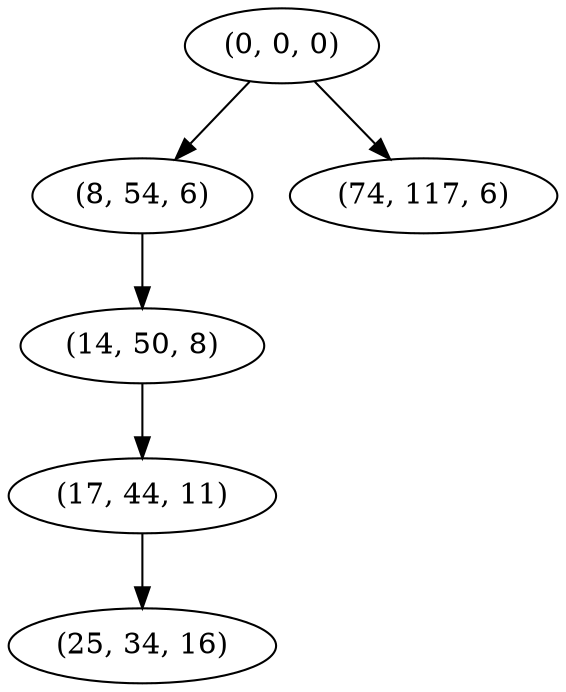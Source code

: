 digraph tree {
    "(0, 0, 0)";
    "(8, 54, 6)";
    "(14, 50, 8)";
    "(17, 44, 11)";
    "(25, 34, 16)";
    "(74, 117, 6)";
    "(0, 0, 0)" -> "(8, 54, 6)";
    "(0, 0, 0)" -> "(74, 117, 6)";
    "(8, 54, 6)" -> "(14, 50, 8)";
    "(14, 50, 8)" -> "(17, 44, 11)";
    "(17, 44, 11)" -> "(25, 34, 16)";
}
